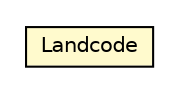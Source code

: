 #!/usr/local/bin/dot
#
# Class diagram 
# Generated by UMLGraph version R5_6-24-gf6e263 (http://www.umlgraph.org/)
#

digraph G {
	edge [fontname="Helvetica",fontsize=10,labelfontname="Helvetica",labelfontsize=10];
	node [fontname="Helvetica",fontsize=10,shape=plaintext];
	nodesep=0.25;
	ranksep=0.5;
	// nl.egem.stuf.sector.bg._0204.LNDTabel.Landcode
	c104971 [label=<<table title="nl.egem.stuf.sector.bg._0204.LNDTabel.Landcode" border="0" cellborder="1" cellspacing="0" cellpadding="2" port="p" bgcolor="lemonChiffon" href="./LNDTabel.Landcode.html">
		<tr><td><table border="0" cellspacing="0" cellpadding="1">
<tr><td align="center" balign="center"> Landcode </td></tr>
		</table></td></tr>
		</table>>, URL="./LNDTabel.Landcode.html", fontname="Helvetica", fontcolor="black", fontsize=10.0];
}

